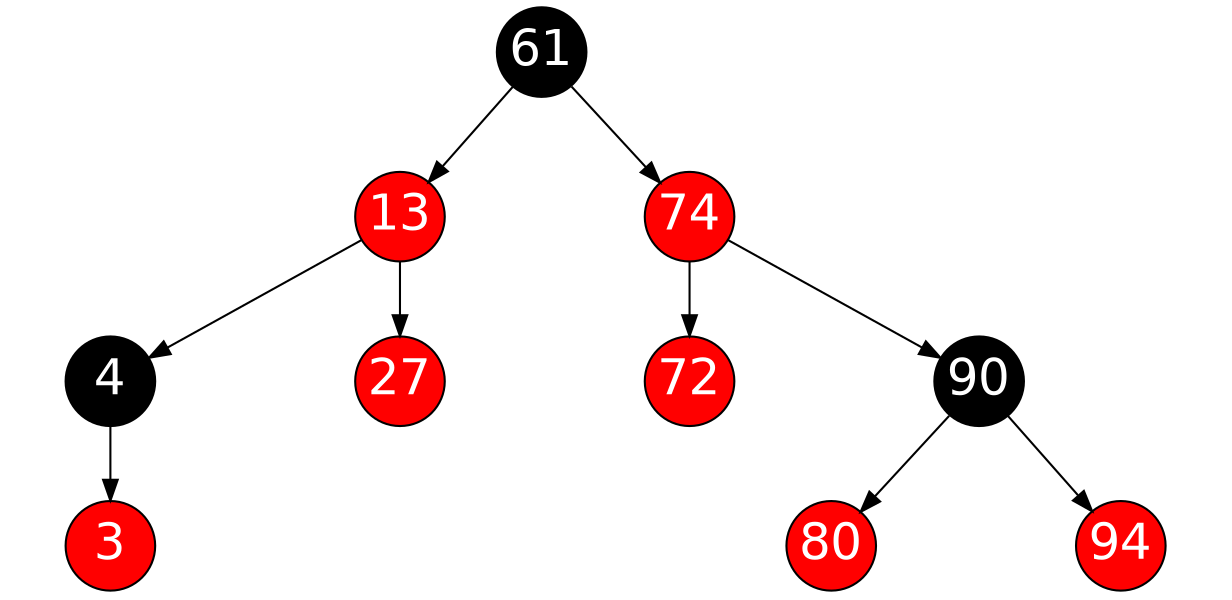 digraph G {
	graph [ratio=.48];
	node [style=filled, color=black, shape=circle, width=.6 
		fontname=Helvetica, fontweight=bold, fontcolor=white, 
		fontsize=24, fixedsize=true];
	

  3, 4, 13, 27, 72, 74, 80, 90, 94;

  3, 13, 27, 72, 74, 80, 94	
	[fillcolor=red];

4 -> 3; 
13 -> 4; 
61 -> 13; 
13 -> 27; 
74 -> 72; 
61 -> 74; 
90 -> 80; 
74 -> 90; 
90 -> 94; 

}